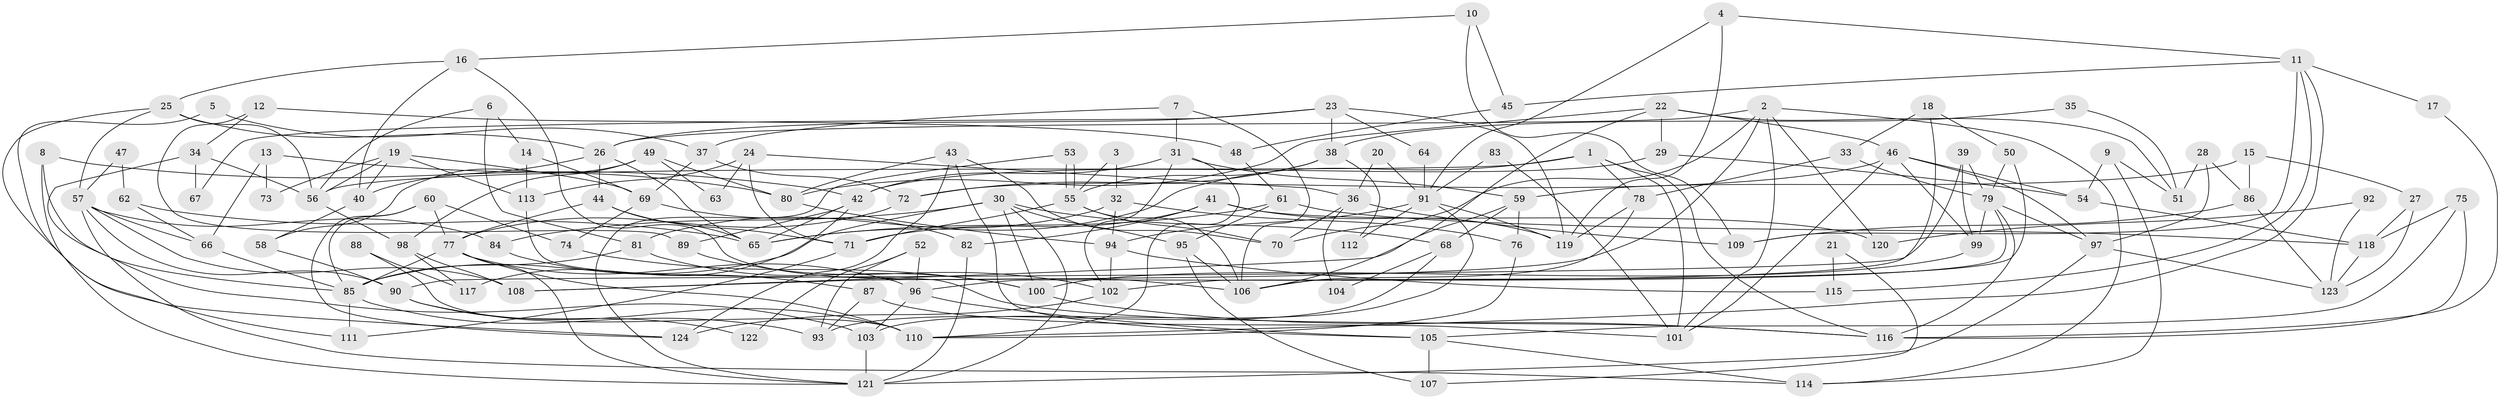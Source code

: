 // coarse degree distribution, {9: 0.06329113924050633, 10: 0.02531645569620253, 6: 0.1518987341772152, 3: 0.16455696202531644, 2: 0.16455696202531644, 4: 0.13924050632911392, 5: 0.12658227848101267, 8: 0.06329113924050633, 7: 0.08860759493670886, 11: 0.012658227848101266}
// Generated by graph-tools (version 1.1) at 2025/41/03/06/25 10:41:58]
// undirected, 124 vertices, 248 edges
graph export_dot {
graph [start="1"]
  node [color=gray90,style=filled];
  1;
  2;
  3;
  4;
  5;
  6;
  7;
  8;
  9;
  10;
  11;
  12;
  13;
  14;
  15;
  16;
  17;
  18;
  19;
  20;
  21;
  22;
  23;
  24;
  25;
  26;
  27;
  28;
  29;
  30;
  31;
  32;
  33;
  34;
  35;
  36;
  37;
  38;
  39;
  40;
  41;
  42;
  43;
  44;
  45;
  46;
  47;
  48;
  49;
  50;
  51;
  52;
  53;
  54;
  55;
  56;
  57;
  58;
  59;
  60;
  61;
  62;
  63;
  64;
  65;
  66;
  67;
  68;
  69;
  70;
  71;
  72;
  73;
  74;
  75;
  76;
  77;
  78;
  79;
  80;
  81;
  82;
  83;
  84;
  85;
  86;
  87;
  88;
  89;
  90;
  91;
  92;
  93;
  94;
  95;
  96;
  97;
  98;
  99;
  100;
  101;
  102;
  103;
  104;
  105;
  106;
  107;
  108;
  109;
  110;
  111;
  112;
  113;
  114;
  115;
  116;
  117;
  118;
  119;
  120;
  121;
  122;
  123;
  124;
  1 -- 56;
  1 -- 116;
  1 -- 65;
  1 -- 78;
  1 -- 101;
  2 -- 114;
  2 -- 70;
  2 -- 26;
  2 -- 101;
  2 -- 108;
  2 -- 120;
  3 -- 32;
  3 -- 55;
  4 -- 91;
  4 -- 119;
  4 -- 11;
  5 -- 111;
  5 -- 37;
  6 -- 56;
  6 -- 81;
  6 -- 14;
  7 -- 37;
  7 -- 31;
  7 -- 106;
  8 -- 42;
  8 -- 121;
  8 -- 85;
  9 -- 51;
  9 -- 54;
  9 -- 114;
  10 -- 16;
  10 -- 109;
  10 -- 45;
  11 -- 110;
  11 -- 17;
  11 -- 45;
  11 -- 109;
  11 -- 115;
  12 -- 34;
  12 -- 48;
  12 -- 89;
  13 -- 66;
  13 -- 80;
  13 -- 73;
  14 -- 113;
  14 -- 69;
  15 -- 59;
  15 -- 86;
  15 -- 27;
  16 -- 106;
  16 -- 25;
  16 -- 40;
  17 -- 116;
  18 -- 50;
  18 -- 96;
  18 -- 33;
  19 -- 40;
  19 -- 69;
  19 -- 56;
  19 -- 73;
  19 -- 113;
  20 -- 91;
  20 -- 36;
  21 -- 115;
  21 -- 107;
  22 -- 29;
  22 -- 46;
  22 -- 51;
  22 -- 80;
  22 -- 106;
  23 -- 38;
  23 -- 26;
  23 -- 64;
  23 -- 67;
  23 -- 119;
  24 -- 113;
  24 -- 71;
  24 -- 36;
  24 -- 63;
  25 -- 26;
  25 -- 57;
  25 -- 56;
  25 -- 124;
  26 -- 44;
  26 -- 40;
  26 -- 65;
  27 -- 118;
  27 -- 123;
  28 -- 86;
  28 -- 97;
  28 -- 51;
  29 -- 54;
  29 -- 42;
  30 -- 100;
  30 -- 121;
  30 -- 68;
  30 -- 84;
  30 -- 85;
  30 -- 95;
  31 -- 42;
  31 -- 110;
  31 -- 59;
  31 -- 102;
  32 -- 81;
  32 -- 94;
  32 -- 76;
  33 -- 78;
  33 -- 79;
  34 -- 56;
  34 -- 103;
  34 -- 67;
  35 -- 38;
  35 -- 51;
  36 -- 70;
  36 -- 104;
  36 -- 109;
  37 -- 72;
  37 -- 69;
  38 -- 55;
  38 -- 72;
  38 -- 112;
  39 -- 90;
  39 -- 79;
  39 -- 99;
  40 -- 58;
  41 -- 82;
  41 -- 119;
  41 -- 71;
  41 -- 120;
  42 -- 65;
  42 -- 89;
  42 -- 117;
  43 -- 105;
  43 -- 124;
  43 -- 70;
  43 -- 80;
  44 -- 65;
  44 -- 71;
  44 -- 77;
  45 -- 48;
  46 -- 99;
  46 -- 101;
  46 -- 54;
  46 -- 72;
  46 -- 97;
  47 -- 62;
  47 -- 57;
  48 -- 61;
  49 -- 80;
  49 -- 98;
  49 -- 58;
  49 -- 63;
  50 -- 106;
  50 -- 79;
  52 -- 93;
  52 -- 96;
  52 -- 122;
  53 -- 55;
  53 -- 55;
  53 -- 121;
  54 -- 118;
  55 -- 106;
  55 -- 70;
  55 -- 71;
  56 -- 98;
  57 -- 90;
  57 -- 84;
  57 -- 66;
  57 -- 108;
  57 -- 114;
  58 -- 90;
  59 -- 108;
  59 -- 68;
  59 -- 76;
  60 -- 85;
  60 -- 77;
  60 -- 74;
  60 -- 124;
  61 -- 65;
  61 -- 95;
  61 -- 118;
  62 -- 66;
  62 -- 65;
  64 -- 91;
  66 -- 85;
  68 -- 93;
  68 -- 104;
  69 -- 74;
  69 -- 82;
  71 -- 111;
  72 -- 77;
  74 -- 100;
  75 -- 118;
  75 -- 105;
  75 -- 116;
  76 -- 110;
  77 -- 85;
  77 -- 96;
  77 -- 110;
  77 -- 121;
  78 -- 106;
  78 -- 119;
  79 -- 102;
  79 -- 97;
  79 -- 99;
  79 -- 116;
  80 -- 94;
  81 -- 85;
  81 -- 100;
  82 -- 121;
  83 -- 91;
  83 -- 101;
  84 -- 87;
  85 -- 93;
  85 -- 111;
  86 -- 123;
  86 -- 109;
  87 -- 101;
  87 -- 93;
  88 -- 117;
  88 -- 110;
  89 -- 102;
  90 -- 110;
  90 -- 122;
  91 -- 119;
  91 -- 94;
  91 -- 103;
  91 -- 112;
  92 -- 120;
  92 -- 123;
  94 -- 102;
  94 -- 115;
  95 -- 106;
  95 -- 107;
  96 -- 103;
  96 -- 105;
  97 -- 121;
  97 -- 123;
  98 -- 108;
  98 -- 117;
  99 -- 100;
  100 -- 116;
  102 -- 124;
  103 -- 121;
  105 -- 114;
  105 -- 107;
  113 -- 116;
  118 -- 123;
}
